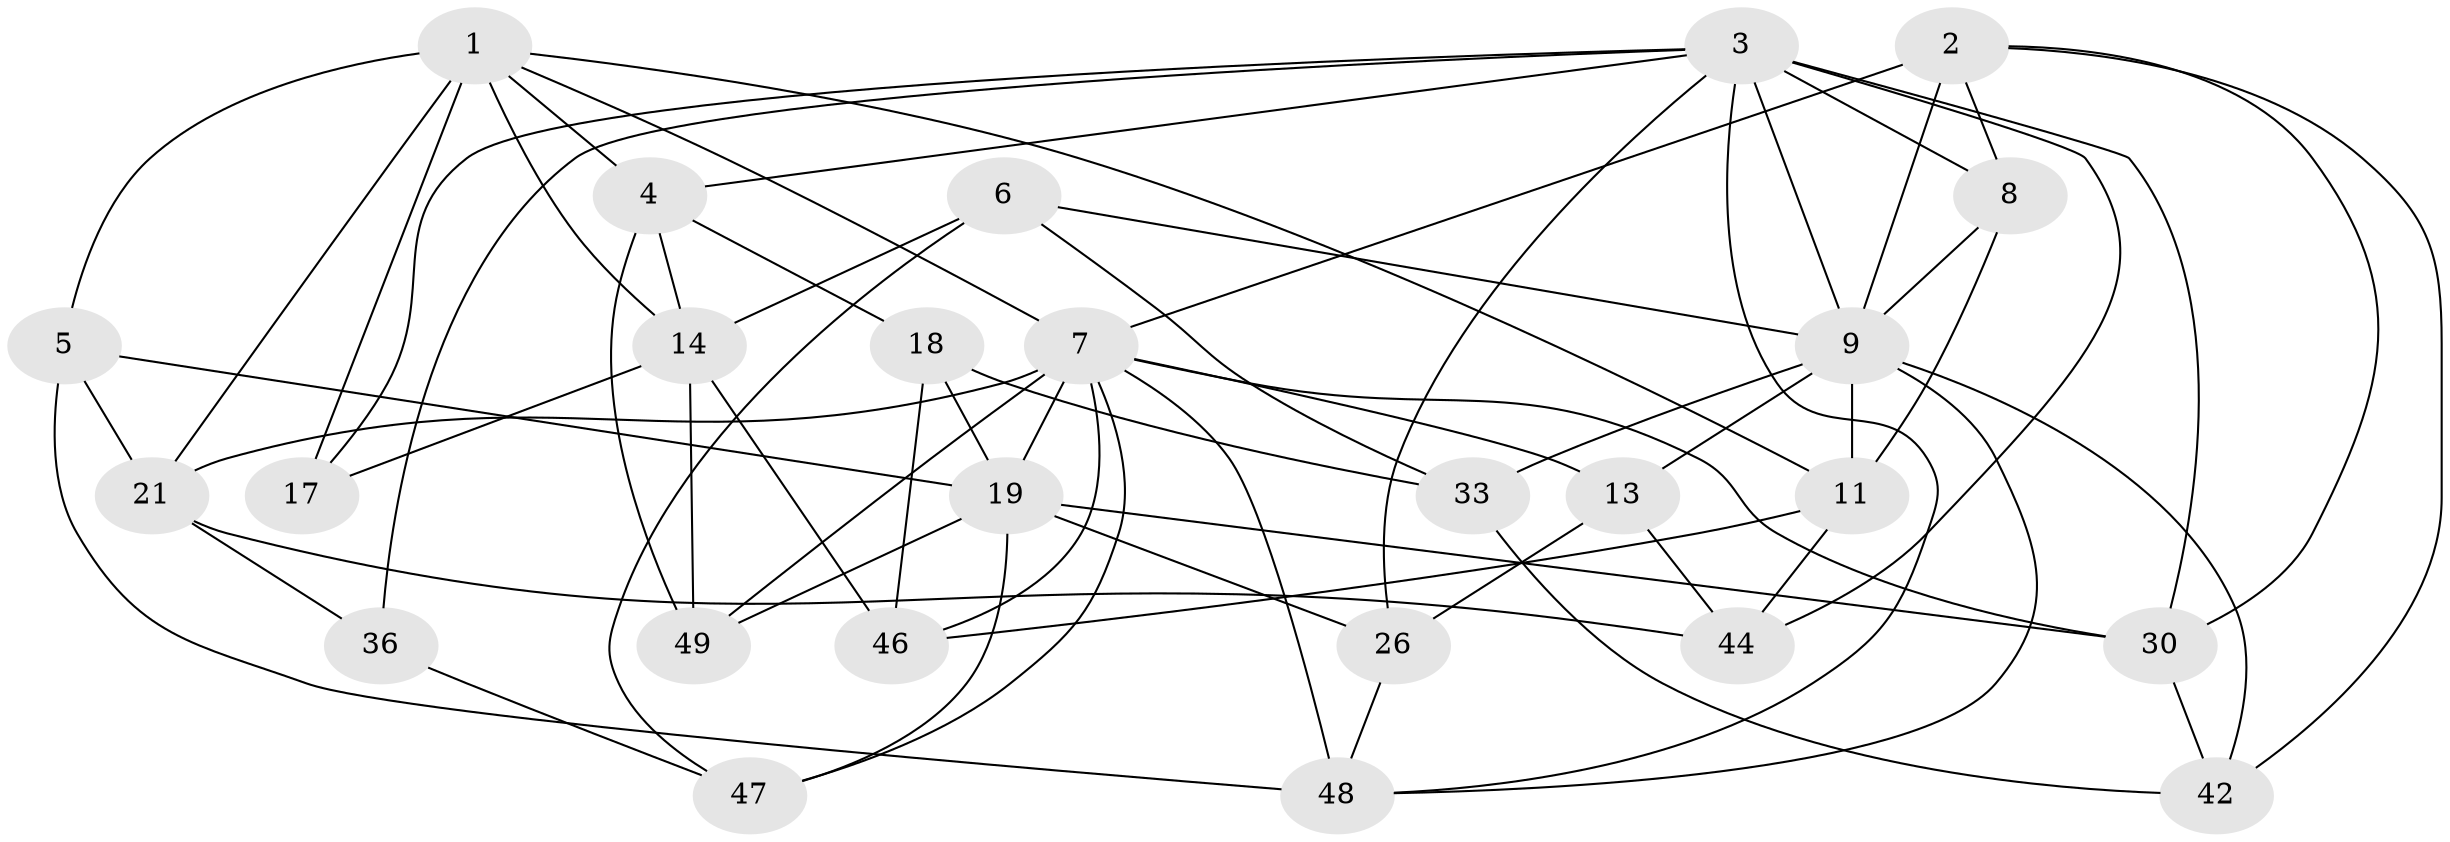 // original degree distribution, {4: 1.0}
// Generated by graph-tools (version 1.1) at 2025/16/03/09/25 04:16:15]
// undirected, 26 vertices, 66 edges
graph export_dot {
graph [start="1"]
  node [color=gray90,style=filled];
  1 [super="+40+15+39"];
  2 [super="+43"];
  3 [super="+12+45"];
  4 [super="+24"];
  5;
  6;
  7 [super="+10+16+41"];
  8;
  9 [super="+20+25"];
  11 [super="+29"];
  13;
  14 [super="+35"];
  17;
  18;
  19 [super="+22"];
  21 [super="+27+28"];
  26;
  30 [super="+37"];
  33;
  36;
  42;
  44;
  46;
  47;
  48 [super="+51"];
  49;
  1 -- 7 [weight=2];
  1 -- 11;
  1 -- 4 [weight=2];
  1 -- 5;
  1 -- 14;
  1 -- 17 [weight=2];
  1 -- 21;
  2 -- 42;
  2 -- 9 [weight=2];
  2 -- 8;
  2 -- 30;
  2 -- 7;
  3 -- 36 [weight=2];
  3 -- 17;
  3 -- 8;
  3 -- 44;
  3 -- 30 [weight=2];
  3 -- 9 [weight=2];
  3 -- 4;
  3 -- 26;
  3 -- 48;
  4 -- 18;
  4 -- 49;
  4 -- 14;
  5 -- 19;
  5 -- 48;
  5 -- 21;
  6 -- 33;
  6 -- 47;
  6 -- 9;
  6 -- 14;
  7 -- 47;
  7 -- 21 [weight=2];
  7 -- 48 [weight=2];
  7 -- 49;
  7 -- 19 [weight=2];
  7 -- 30;
  7 -- 13;
  7 -- 46;
  8 -- 11;
  8 -- 9;
  9 -- 42;
  9 -- 33;
  9 -- 48;
  9 -- 11 [weight=2];
  9 -- 13;
  11 -- 44;
  11 -- 46;
  13 -- 26;
  13 -- 44;
  14 -- 17;
  14 -- 46;
  14 -- 49;
  18 -- 46;
  18 -- 33;
  18 -- 19;
  19 -- 49;
  19 -- 26;
  19 -- 30;
  19 -- 47;
  21 -- 36;
  21 -- 44;
  26 -- 48;
  30 -- 42;
  33 -- 42;
  36 -- 47;
}

